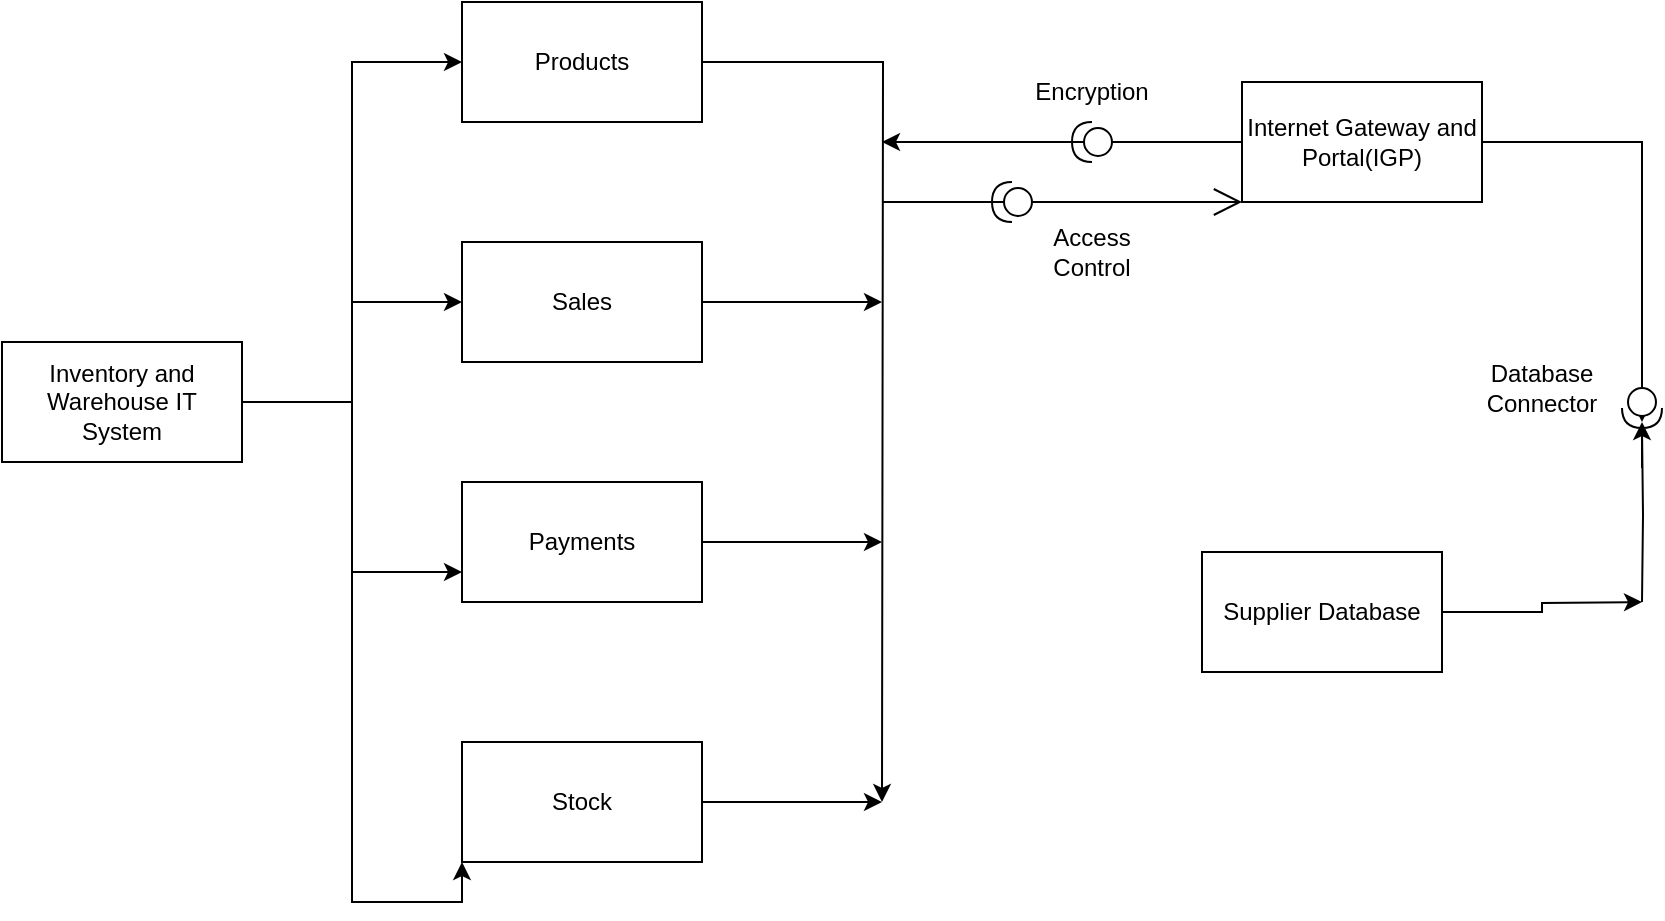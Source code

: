 <mxfile version="20.8.16" type="github">
  <diagram name="Page-1" id="e7e014a7-5840-1c2e-5031-d8a46d1fe8dd">
    <mxGraphModel dx="953" dy="555" grid="1" gridSize="10" guides="1" tooltips="1" connect="1" arrows="1" fold="1" page="1" pageScale="1" pageWidth="1169" pageHeight="826" background="none" math="0" shadow="0">
      <root>
        <mxCell id="0" />
        <mxCell id="1" parent="0" />
        <mxCell id="A6HuGLP8O0-D-i3W-1Ny-46" value="" style="edgeStyle=orthogonalEdgeStyle;rounded=0;orthogonalLoop=1;jettySize=auto;html=1;" edge="1" parent="1" source="A6HuGLP8O0-D-i3W-1Ny-41" target="A6HuGLP8O0-D-i3W-1Ny-43">
          <mxGeometry relative="1" as="geometry" />
        </mxCell>
        <mxCell id="A6HuGLP8O0-D-i3W-1Ny-59" style="edgeStyle=orthogonalEdgeStyle;rounded=0;orthogonalLoop=1;jettySize=auto;html=1;entryX=0;entryY=0.75;entryDx=0;entryDy=0;" edge="1" parent="1" source="A6HuGLP8O0-D-i3W-1Ny-41" target="A6HuGLP8O0-D-i3W-1Ny-44">
          <mxGeometry relative="1" as="geometry" />
        </mxCell>
        <mxCell id="A6HuGLP8O0-D-i3W-1Ny-61" style="edgeStyle=orthogonalEdgeStyle;rounded=0;orthogonalLoop=1;jettySize=auto;html=1;entryX=0;entryY=0.5;entryDx=0;entryDy=0;" edge="1" parent="1" source="A6HuGLP8O0-D-i3W-1Ny-41" target="A6HuGLP8O0-D-i3W-1Ny-42">
          <mxGeometry relative="1" as="geometry" />
        </mxCell>
        <mxCell id="A6HuGLP8O0-D-i3W-1Ny-63" style="edgeStyle=orthogonalEdgeStyle;rounded=0;orthogonalLoop=1;jettySize=auto;html=1;entryX=0;entryY=1;entryDx=0;entryDy=0;" edge="1" parent="1" source="A6HuGLP8O0-D-i3W-1Ny-41" target="A6HuGLP8O0-D-i3W-1Ny-45">
          <mxGeometry relative="1" as="geometry" />
        </mxCell>
        <mxCell id="A6HuGLP8O0-D-i3W-1Ny-41" value="Inventory and Warehouse IT System" style="rounded=0;whiteSpace=wrap;html=1;" vertex="1" parent="1">
          <mxGeometry x="40" y="390" width="120" height="60" as="geometry" />
        </mxCell>
        <mxCell id="A6HuGLP8O0-D-i3W-1Ny-54" style="edgeStyle=orthogonalEdgeStyle;rounded=0;orthogonalLoop=1;jettySize=auto;html=1;" edge="1" parent="1" source="A6HuGLP8O0-D-i3W-1Ny-42">
          <mxGeometry relative="1" as="geometry">
            <mxPoint x="480" y="620" as="targetPoint" />
          </mxGeometry>
        </mxCell>
        <mxCell id="A6HuGLP8O0-D-i3W-1Ny-42" value="Products" style="rounded=0;whiteSpace=wrap;html=1;" vertex="1" parent="1">
          <mxGeometry x="270" y="220" width="120" height="60" as="geometry" />
        </mxCell>
        <mxCell id="A6HuGLP8O0-D-i3W-1Ny-79" style="edgeStyle=orthogonalEdgeStyle;rounded=0;orthogonalLoop=1;jettySize=auto;html=1;" edge="1" parent="1" source="A6HuGLP8O0-D-i3W-1Ny-43">
          <mxGeometry relative="1" as="geometry">
            <mxPoint x="480" y="370" as="targetPoint" />
          </mxGeometry>
        </mxCell>
        <mxCell id="A6HuGLP8O0-D-i3W-1Ny-43" value="Sales" style="rounded=0;whiteSpace=wrap;html=1;" vertex="1" parent="1">
          <mxGeometry x="270" y="340" width="120" height="60" as="geometry" />
        </mxCell>
        <mxCell id="A6HuGLP8O0-D-i3W-1Ny-80" style="edgeStyle=orthogonalEdgeStyle;rounded=0;orthogonalLoop=1;jettySize=auto;html=1;" edge="1" parent="1" source="A6HuGLP8O0-D-i3W-1Ny-44">
          <mxGeometry relative="1" as="geometry">
            <mxPoint x="480" y="490" as="targetPoint" />
          </mxGeometry>
        </mxCell>
        <mxCell id="A6HuGLP8O0-D-i3W-1Ny-44" value="Payments" style="rounded=0;whiteSpace=wrap;html=1;" vertex="1" parent="1">
          <mxGeometry x="270" y="460" width="120" height="60" as="geometry" />
        </mxCell>
        <mxCell id="A6HuGLP8O0-D-i3W-1Ny-78" style="edgeStyle=orthogonalEdgeStyle;rounded=0;orthogonalLoop=1;jettySize=auto;html=1;" edge="1" parent="1" source="A6HuGLP8O0-D-i3W-1Ny-45">
          <mxGeometry relative="1" as="geometry">
            <mxPoint x="480" y="620" as="targetPoint" />
          </mxGeometry>
        </mxCell>
        <mxCell id="A6HuGLP8O0-D-i3W-1Ny-45" value="Stock" style="rounded=0;whiteSpace=wrap;html=1;" vertex="1" parent="1">
          <mxGeometry x="270" y="590" width="120" height="60" as="geometry" />
        </mxCell>
        <mxCell id="A6HuGLP8O0-D-i3W-1Ny-66" style="edgeStyle=orthogonalEdgeStyle;rounded=0;orthogonalLoop=1;jettySize=auto;html=1;" edge="1" parent="1" source="A6HuGLP8O0-D-i3W-1Ny-51">
          <mxGeometry relative="1" as="geometry">
            <mxPoint x="480" y="290" as="targetPoint" />
          </mxGeometry>
        </mxCell>
        <mxCell id="A6HuGLP8O0-D-i3W-1Ny-75" style="edgeStyle=orthogonalEdgeStyle;rounded=0;orthogonalLoop=1;jettySize=auto;html=1;startArrow=none;" edge="1" parent="1" source="A6HuGLP8O0-D-i3W-1Ny-77">
          <mxGeometry relative="1" as="geometry">
            <mxPoint x="860" y="430" as="targetPoint" />
          </mxGeometry>
        </mxCell>
        <mxCell id="A6HuGLP8O0-D-i3W-1Ny-51" value="Internet Gateway and Portal(IGP)" style="rounded=0;whiteSpace=wrap;html=1;" vertex="1" parent="1">
          <mxGeometry x="660" y="260" width="120" height="60" as="geometry" />
        </mxCell>
        <mxCell id="A6HuGLP8O0-D-i3W-1Ny-95" style="edgeStyle=orthogonalEdgeStyle;rounded=0;orthogonalLoop=1;jettySize=auto;html=1;" edge="1" parent="1" source="A6HuGLP8O0-D-i3W-1Ny-53">
          <mxGeometry relative="1" as="geometry">
            <mxPoint x="860" y="520" as="targetPoint" />
          </mxGeometry>
        </mxCell>
        <mxCell id="A6HuGLP8O0-D-i3W-1Ny-53" value="Supplier Database" style="rounded=0;whiteSpace=wrap;html=1;" vertex="1" parent="1">
          <mxGeometry x="640" y="495" width="120" height="60" as="geometry" />
        </mxCell>
        <mxCell id="A6HuGLP8O0-D-i3W-1Ny-70" value="" style="shape=providedRequiredInterface;html=1;verticalLabelPosition=bottom;sketch=0;direction=west;" vertex="1" parent="1">
          <mxGeometry x="575" y="280" width="20" height="20" as="geometry" />
        </mxCell>
        <mxCell id="A6HuGLP8O0-D-i3W-1Ny-94" style="edgeStyle=orthogonalEdgeStyle;rounded=0;orthogonalLoop=1;jettySize=auto;html=1;exitX=0;exitY=0.5;exitDx=0;exitDy=0;exitPerimeter=0;startArrow=none;" edge="1" parent="1" source="A6HuGLP8O0-D-i3W-1Ny-77">
          <mxGeometry relative="1" as="geometry">
            <mxPoint x="860" y="430" as="targetPoint" />
            <mxPoint x="860" y="520" as="sourcePoint" />
          </mxGeometry>
        </mxCell>
        <mxCell id="A6HuGLP8O0-D-i3W-1Ny-76" value="" style="edgeStyle=orthogonalEdgeStyle;rounded=0;orthogonalLoop=1;jettySize=auto;html=1;endArrow=none;" edge="1" parent="1" source="A6HuGLP8O0-D-i3W-1Ny-51" target="A6HuGLP8O0-D-i3W-1Ny-77">
          <mxGeometry relative="1" as="geometry">
            <mxPoint x="860" y="430" as="targetPoint" />
            <mxPoint x="780" y="290" as="sourcePoint" />
          </mxGeometry>
        </mxCell>
        <mxCell id="A6HuGLP8O0-D-i3W-1Ny-86" value="Encryption" style="text;strokeColor=none;align=center;fillColor=none;html=1;verticalAlign=middle;whiteSpace=wrap;rounded=0;" vertex="1" parent="1">
          <mxGeometry x="555" y="250" width="60" height="30" as="geometry" />
        </mxCell>
        <mxCell id="A6HuGLP8O0-D-i3W-1Ny-87" value="" style="endArrow=open;endFill=1;endSize=12;html=1;rounded=0;" edge="1" parent="1">
          <mxGeometry width="160" relative="1" as="geometry">
            <mxPoint x="480" y="320" as="sourcePoint" />
            <mxPoint x="660" y="320" as="targetPoint" />
          </mxGeometry>
        </mxCell>
        <mxCell id="A6HuGLP8O0-D-i3W-1Ny-88" value="Access Control" style="text;strokeColor=none;align=center;fillColor=none;html=1;verticalAlign=middle;whiteSpace=wrap;rounded=0;" vertex="1" parent="1">
          <mxGeometry x="555" y="330" width="60" height="30" as="geometry" />
        </mxCell>
        <mxCell id="A6HuGLP8O0-D-i3W-1Ny-89" value="" style="shape=providedRequiredInterface;html=1;verticalLabelPosition=bottom;sketch=0;direction=west;" vertex="1" parent="1">
          <mxGeometry x="535" y="310" width="20" height="20" as="geometry" />
        </mxCell>
        <mxCell id="A6HuGLP8O0-D-i3W-1Ny-93" value="Database&lt;br&gt;Connector" style="text;strokeColor=none;align=center;fillColor=none;html=1;verticalAlign=middle;whiteSpace=wrap;rounded=0;" vertex="1" parent="1">
          <mxGeometry x="780" y="398" width="60" height="30" as="geometry" />
        </mxCell>
        <mxCell id="A6HuGLP8O0-D-i3W-1Ny-96" value="" style="edgeStyle=orthogonalEdgeStyle;rounded=0;orthogonalLoop=1;jettySize=auto;html=1;exitX=0;exitY=0.5;exitDx=0;exitDy=0;exitPerimeter=0;endArrow=none;" edge="1" parent="1" target="A6HuGLP8O0-D-i3W-1Ny-77">
          <mxGeometry relative="1" as="geometry">
            <mxPoint x="860" y="430" as="targetPoint" />
            <mxPoint x="860" y="520" as="sourcePoint" />
          </mxGeometry>
        </mxCell>
        <mxCell id="A6HuGLP8O0-D-i3W-1Ny-77" value="" style="shape=providedRequiredInterface;html=1;verticalLabelPosition=bottom;sketch=0;direction=south;" vertex="1" parent="1">
          <mxGeometry x="850" y="413" width="20" height="20" as="geometry" />
        </mxCell>
      </root>
    </mxGraphModel>
  </diagram>
</mxfile>
